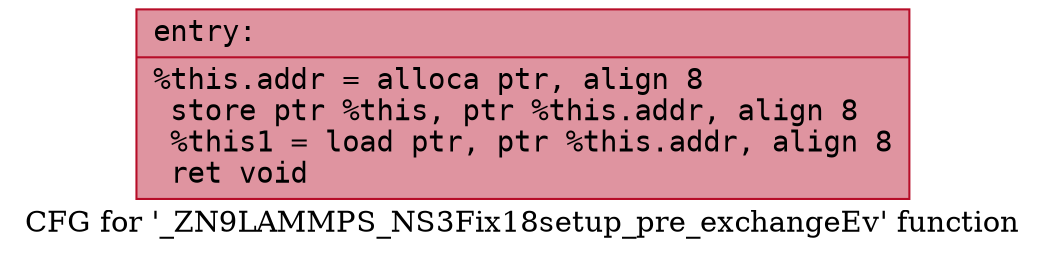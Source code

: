 digraph "CFG for '_ZN9LAMMPS_NS3Fix18setup_pre_exchangeEv' function" {
	label="CFG for '_ZN9LAMMPS_NS3Fix18setup_pre_exchangeEv' function";

	Node0x560f40d95c90 [shape=record,color="#b70d28ff", style=filled, fillcolor="#b70d2870" fontname="Courier",label="{entry:\l|  %this.addr = alloca ptr, align 8\l  store ptr %this, ptr %this.addr, align 8\l  %this1 = load ptr, ptr %this.addr, align 8\l  ret void\l}"];
}
